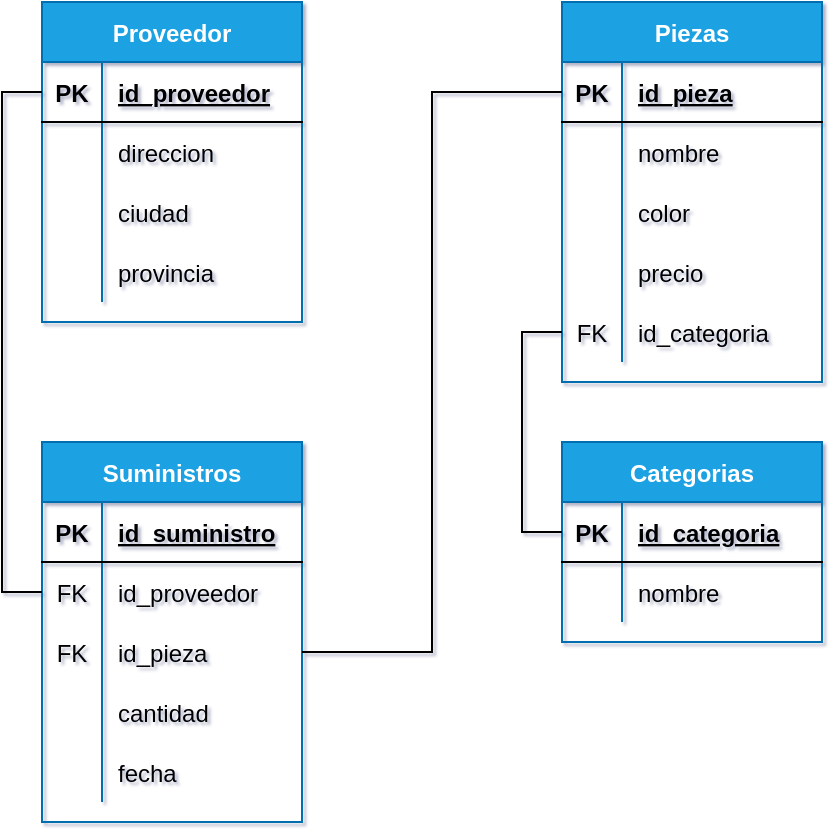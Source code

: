 <mxfile version="19.0.3" type="device"><diagram id="mYoBGANBqQZV4Bn7Cnv1" name="Página-1"><mxGraphModel dx="1422" dy="905" grid="1" gridSize="10" guides="1" tooltips="1" connect="1" arrows="1" fold="1" page="1" pageScale="1" pageWidth="827" pageHeight="1169" background="none" math="0" shadow="1"><root><mxCell id="0"/><mxCell id="1" parent="0"/><mxCell id="Da4u_jE0T2M1MApzpjb3-2" value="Proveedor" style="shape=table;startSize=30;container=1;collapsible=1;childLayout=tableLayout;fixedRows=1;rowLines=0;fontStyle=1;align=center;resizeLast=1;fillColor=#1ba1e2;fontColor=#ffffff;strokeColor=#006EAF;" vertex="1" parent="1"><mxGeometry x="260" y="210" width="130" height="160" as="geometry"/></mxCell><mxCell id="Da4u_jE0T2M1MApzpjb3-3" value="" style="shape=tableRow;horizontal=0;startSize=0;swimlaneHead=0;swimlaneBody=0;fillColor=none;collapsible=0;dropTarget=0;points=[[0,0.5],[1,0.5]];portConstraint=eastwest;top=0;left=0;right=0;bottom=1;" vertex="1" parent="Da4u_jE0T2M1MApzpjb3-2"><mxGeometry y="30" width="130" height="30" as="geometry"/></mxCell><mxCell id="Da4u_jE0T2M1MApzpjb3-4" value="PK" style="shape=partialRectangle;connectable=0;fillColor=none;top=0;left=0;bottom=0;right=0;fontStyle=1;overflow=hidden;" vertex="1" parent="Da4u_jE0T2M1MApzpjb3-3"><mxGeometry width="30" height="30" as="geometry"><mxRectangle width="30" height="30" as="alternateBounds"/></mxGeometry></mxCell><mxCell id="Da4u_jE0T2M1MApzpjb3-5" value="id_proveedor" style="shape=partialRectangle;connectable=0;fillColor=none;top=0;left=0;bottom=0;right=0;align=left;spacingLeft=6;fontStyle=5;overflow=hidden;" vertex="1" parent="Da4u_jE0T2M1MApzpjb3-3"><mxGeometry x="30" width="100" height="30" as="geometry"><mxRectangle width="100" height="30" as="alternateBounds"/></mxGeometry></mxCell><mxCell id="Da4u_jE0T2M1MApzpjb3-6" value="" style="shape=tableRow;horizontal=0;startSize=0;swimlaneHead=0;swimlaneBody=0;fillColor=none;collapsible=0;dropTarget=0;points=[[0,0.5],[1,0.5]];portConstraint=eastwest;top=0;left=0;right=0;bottom=0;" vertex="1" parent="Da4u_jE0T2M1MApzpjb3-2"><mxGeometry y="60" width="130" height="30" as="geometry"/></mxCell><mxCell id="Da4u_jE0T2M1MApzpjb3-7" value="" style="shape=partialRectangle;connectable=0;fillColor=none;top=0;left=0;bottom=0;right=0;editable=1;overflow=hidden;" vertex="1" parent="Da4u_jE0T2M1MApzpjb3-6"><mxGeometry width="30" height="30" as="geometry"><mxRectangle width="30" height="30" as="alternateBounds"/></mxGeometry></mxCell><mxCell id="Da4u_jE0T2M1MApzpjb3-8" value="direccion" style="shape=partialRectangle;connectable=0;fillColor=none;top=0;left=0;bottom=0;right=0;align=left;spacingLeft=6;overflow=hidden;" vertex="1" parent="Da4u_jE0T2M1MApzpjb3-6"><mxGeometry x="30" width="100" height="30" as="geometry"><mxRectangle width="100" height="30" as="alternateBounds"/></mxGeometry></mxCell><mxCell id="Da4u_jE0T2M1MApzpjb3-9" value="" style="shape=tableRow;horizontal=0;startSize=0;swimlaneHead=0;swimlaneBody=0;fillColor=none;collapsible=0;dropTarget=0;points=[[0,0.5],[1,0.5]];portConstraint=eastwest;top=0;left=0;right=0;bottom=0;" vertex="1" parent="Da4u_jE0T2M1MApzpjb3-2"><mxGeometry y="90" width="130" height="30" as="geometry"/></mxCell><mxCell id="Da4u_jE0T2M1MApzpjb3-10" value="" style="shape=partialRectangle;connectable=0;fillColor=none;top=0;left=0;bottom=0;right=0;editable=1;overflow=hidden;" vertex="1" parent="Da4u_jE0T2M1MApzpjb3-9"><mxGeometry width="30" height="30" as="geometry"><mxRectangle width="30" height="30" as="alternateBounds"/></mxGeometry></mxCell><mxCell id="Da4u_jE0T2M1MApzpjb3-11" value="ciudad" style="shape=partialRectangle;connectable=0;fillColor=none;top=0;left=0;bottom=0;right=0;align=left;spacingLeft=6;overflow=hidden;" vertex="1" parent="Da4u_jE0T2M1MApzpjb3-9"><mxGeometry x="30" width="100" height="30" as="geometry"><mxRectangle width="100" height="30" as="alternateBounds"/></mxGeometry></mxCell><mxCell id="Da4u_jE0T2M1MApzpjb3-12" value="" style="shape=tableRow;horizontal=0;startSize=0;swimlaneHead=0;swimlaneBody=0;fillColor=none;collapsible=0;dropTarget=0;points=[[0,0.5],[1,0.5]];portConstraint=eastwest;top=0;left=0;right=0;bottom=0;" vertex="1" parent="Da4u_jE0T2M1MApzpjb3-2"><mxGeometry y="120" width="130" height="30" as="geometry"/></mxCell><mxCell id="Da4u_jE0T2M1MApzpjb3-13" value="" style="shape=partialRectangle;connectable=0;fillColor=none;top=0;left=0;bottom=0;right=0;editable=1;overflow=hidden;" vertex="1" parent="Da4u_jE0T2M1MApzpjb3-12"><mxGeometry width="30" height="30" as="geometry"><mxRectangle width="30" height="30" as="alternateBounds"/></mxGeometry></mxCell><mxCell id="Da4u_jE0T2M1MApzpjb3-14" value="provincia" style="shape=partialRectangle;connectable=0;fillColor=none;top=0;left=0;bottom=0;right=0;align=left;spacingLeft=6;overflow=hidden;" vertex="1" parent="Da4u_jE0T2M1MApzpjb3-12"><mxGeometry x="30" width="100" height="30" as="geometry"><mxRectangle width="100" height="30" as="alternateBounds"/></mxGeometry></mxCell><mxCell id="Da4u_jE0T2M1MApzpjb3-15" value="Suministros" style="shape=table;startSize=30;container=1;collapsible=1;childLayout=tableLayout;fixedRows=1;rowLines=0;fontStyle=1;align=center;resizeLast=1;fillColor=#1ba1e2;fontColor=#ffffff;strokeColor=#006EAF;" vertex="1" parent="1"><mxGeometry x="260" y="430" width="130" height="190" as="geometry"/></mxCell><mxCell id="Da4u_jE0T2M1MApzpjb3-16" value="" style="shape=tableRow;horizontal=0;startSize=0;swimlaneHead=0;swimlaneBody=0;fillColor=none;collapsible=0;dropTarget=0;points=[[0,0.5],[1,0.5]];portConstraint=eastwest;top=0;left=0;right=0;bottom=1;" vertex="1" parent="Da4u_jE0T2M1MApzpjb3-15"><mxGeometry y="30" width="130" height="30" as="geometry"/></mxCell><mxCell id="Da4u_jE0T2M1MApzpjb3-17" value="PK" style="shape=partialRectangle;connectable=0;fillColor=none;top=0;left=0;bottom=0;right=0;fontStyle=1;overflow=hidden;" vertex="1" parent="Da4u_jE0T2M1MApzpjb3-16"><mxGeometry width="30" height="30" as="geometry"><mxRectangle width="30" height="30" as="alternateBounds"/></mxGeometry></mxCell><mxCell id="Da4u_jE0T2M1MApzpjb3-18" value="id_suministro" style="shape=partialRectangle;connectable=0;fillColor=none;top=0;left=0;bottom=0;right=0;align=left;spacingLeft=6;fontStyle=5;overflow=hidden;" vertex="1" parent="Da4u_jE0T2M1MApzpjb3-16"><mxGeometry x="30" width="100" height="30" as="geometry"><mxRectangle width="100" height="30" as="alternateBounds"/></mxGeometry></mxCell><mxCell id="Da4u_jE0T2M1MApzpjb3-19" value="" style="shape=tableRow;horizontal=0;startSize=0;swimlaneHead=0;swimlaneBody=0;fillColor=none;collapsible=0;dropTarget=0;points=[[0,0.5],[1,0.5]];portConstraint=eastwest;top=0;left=0;right=0;bottom=0;" vertex="1" parent="Da4u_jE0T2M1MApzpjb3-15"><mxGeometry y="60" width="130" height="30" as="geometry"/></mxCell><mxCell id="Da4u_jE0T2M1MApzpjb3-20" value="FK" style="shape=partialRectangle;connectable=0;fillColor=none;top=0;left=0;bottom=0;right=0;editable=1;overflow=hidden;" vertex="1" parent="Da4u_jE0T2M1MApzpjb3-19"><mxGeometry width="30" height="30" as="geometry"><mxRectangle width="30" height="30" as="alternateBounds"/></mxGeometry></mxCell><mxCell id="Da4u_jE0T2M1MApzpjb3-21" value="id_proveedor" style="shape=partialRectangle;connectable=0;fillColor=none;top=0;left=0;bottom=0;right=0;align=left;spacingLeft=6;overflow=hidden;" vertex="1" parent="Da4u_jE0T2M1MApzpjb3-19"><mxGeometry x="30" width="100" height="30" as="geometry"><mxRectangle width="100" height="30" as="alternateBounds"/></mxGeometry></mxCell><mxCell id="Da4u_jE0T2M1MApzpjb3-22" value="" style="shape=tableRow;horizontal=0;startSize=0;swimlaneHead=0;swimlaneBody=0;fillColor=none;collapsible=0;dropTarget=0;points=[[0,0.5],[1,0.5]];portConstraint=eastwest;top=0;left=0;right=0;bottom=0;" vertex="1" parent="Da4u_jE0T2M1MApzpjb3-15"><mxGeometry y="90" width="130" height="30" as="geometry"/></mxCell><mxCell id="Da4u_jE0T2M1MApzpjb3-23" value="FK" style="shape=partialRectangle;connectable=0;fillColor=none;top=0;left=0;bottom=0;right=0;editable=1;overflow=hidden;" vertex="1" parent="Da4u_jE0T2M1MApzpjb3-22"><mxGeometry width="30" height="30" as="geometry"><mxRectangle width="30" height="30" as="alternateBounds"/></mxGeometry></mxCell><mxCell id="Da4u_jE0T2M1MApzpjb3-24" value="id_pieza" style="shape=partialRectangle;connectable=0;fillColor=none;top=0;left=0;bottom=0;right=0;align=left;spacingLeft=6;overflow=hidden;" vertex="1" parent="Da4u_jE0T2M1MApzpjb3-22"><mxGeometry x="30" width="100" height="30" as="geometry"><mxRectangle width="100" height="30" as="alternateBounds"/></mxGeometry></mxCell><mxCell id="Da4u_jE0T2M1MApzpjb3-25" value="" style="shape=tableRow;horizontal=0;startSize=0;swimlaneHead=0;swimlaneBody=0;fillColor=none;collapsible=0;dropTarget=0;points=[[0,0.5],[1,0.5]];portConstraint=eastwest;top=0;left=0;right=0;bottom=0;" vertex="1" parent="Da4u_jE0T2M1MApzpjb3-15"><mxGeometry y="120" width="130" height="30" as="geometry"/></mxCell><mxCell id="Da4u_jE0T2M1MApzpjb3-26" value="" style="shape=partialRectangle;connectable=0;fillColor=none;top=0;left=0;bottom=0;right=0;editable=1;overflow=hidden;" vertex="1" parent="Da4u_jE0T2M1MApzpjb3-25"><mxGeometry width="30" height="30" as="geometry"><mxRectangle width="30" height="30" as="alternateBounds"/></mxGeometry></mxCell><mxCell id="Da4u_jE0T2M1MApzpjb3-27" value="cantidad" style="shape=partialRectangle;connectable=0;fillColor=none;top=0;left=0;bottom=0;right=0;align=left;spacingLeft=6;overflow=hidden;" vertex="1" parent="Da4u_jE0T2M1MApzpjb3-25"><mxGeometry x="30" width="100" height="30" as="geometry"><mxRectangle width="100" height="30" as="alternateBounds"/></mxGeometry></mxCell><mxCell id="Da4u_jE0T2M1MApzpjb3-54" value="" style="shape=tableRow;horizontal=0;startSize=0;swimlaneHead=0;swimlaneBody=0;fillColor=none;collapsible=0;dropTarget=0;points=[[0,0.5],[1,0.5]];portConstraint=eastwest;top=0;left=0;right=0;bottom=0;" vertex="1" parent="Da4u_jE0T2M1MApzpjb3-15"><mxGeometry y="150" width="130" height="30" as="geometry"/></mxCell><mxCell id="Da4u_jE0T2M1MApzpjb3-55" value="" style="shape=partialRectangle;connectable=0;fillColor=none;top=0;left=0;bottom=0;right=0;editable=1;overflow=hidden;" vertex="1" parent="Da4u_jE0T2M1MApzpjb3-54"><mxGeometry width="30" height="30" as="geometry"><mxRectangle width="30" height="30" as="alternateBounds"/></mxGeometry></mxCell><mxCell id="Da4u_jE0T2M1MApzpjb3-56" value="fecha" style="shape=partialRectangle;connectable=0;fillColor=none;top=0;left=0;bottom=0;right=0;align=left;spacingLeft=6;overflow=hidden;" vertex="1" parent="Da4u_jE0T2M1MApzpjb3-54"><mxGeometry x="30" width="100" height="30" as="geometry"><mxRectangle width="100" height="30" as="alternateBounds"/></mxGeometry></mxCell><mxCell id="Da4u_jE0T2M1MApzpjb3-28" value="Piezas" style="shape=table;startSize=30;container=1;collapsible=1;childLayout=tableLayout;fixedRows=1;rowLines=0;fontStyle=1;align=center;resizeLast=1;fillColor=#1ba1e2;fontColor=#ffffff;strokeColor=#006EAF;" vertex="1" parent="1"><mxGeometry x="520" y="210" width="130" height="190" as="geometry"/></mxCell><mxCell id="Da4u_jE0T2M1MApzpjb3-29" value="" style="shape=tableRow;horizontal=0;startSize=0;swimlaneHead=0;swimlaneBody=0;fillColor=none;collapsible=0;dropTarget=0;points=[[0,0.5],[1,0.5]];portConstraint=eastwest;top=0;left=0;right=0;bottom=1;" vertex="1" parent="Da4u_jE0T2M1MApzpjb3-28"><mxGeometry y="30" width="130" height="30" as="geometry"/></mxCell><mxCell id="Da4u_jE0T2M1MApzpjb3-30" value="PK" style="shape=partialRectangle;connectable=0;fillColor=none;top=0;left=0;bottom=0;right=0;fontStyle=1;overflow=hidden;" vertex="1" parent="Da4u_jE0T2M1MApzpjb3-29"><mxGeometry width="30" height="30" as="geometry"><mxRectangle width="30" height="30" as="alternateBounds"/></mxGeometry></mxCell><mxCell id="Da4u_jE0T2M1MApzpjb3-31" value="id_pieza" style="shape=partialRectangle;connectable=0;fillColor=none;top=0;left=0;bottom=0;right=0;align=left;spacingLeft=6;fontStyle=5;overflow=hidden;" vertex="1" parent="Da4u_jE0T2M1MApzpjb3-29"><mxGeometry x="30" width="100" height="30" as="geometry"><mxRectangle width="100" height="30" as="alternateBounds"/></mxGeometry></mxCell><mxCell id="Da4u_jE0T2M1MApzpjb3-32" value="" style="shape=tableRow;horizontal=0;startSize=0;swimlaneHead=0;swimlaneBody=0;fillColor=none;collapsible=0;dropTarget=0;points=[[0,0.5],[1,0.5]];portConstraint=eastwest;top=0;left=0;right=0;bottom=0;" vertex="1" parent="Da4u_jE0T2M1MApzpjb3-28"><mxGeometry y="60" width="130" height="30" as="geometry"/></mxCell><mxCell id="Da4u_jE0T2M1MApzpjb3-33" value="" style="shape=partialRectangle;connectable=0;fillColor=none;top=0;left=0;bottom=0;right=0;editable=1;overflow=hidden;" vertex="1" parent="Da4u_jE0T2M1MApzpjb3-32"><mxGeometry width="30" height="30" as="geometry"><mxRectangle width="30" height="30" as="alternateBounds"/></mxGeometry></mxCell><mxCell id="Da4u_jE0T2M1MApzpjb3-34" value="nombre" style="shape=partialRectangle;connectable=0;fillColor=none;top=0;left=0;bottom=0;right=0;align=left;spacingLeft=6;overflow=hidden;" vertex="1" parent="Da4u_jE0T2M1MApzpjb3-32"><mxGeometry x="30" width="100" height="30" as="geometry"><mxRectangle width="100" height="30" as="alternateBounds"/></mxGeometry></mxCell><mxCell id="Da4u_jE0T2M1MApzpjb3-35" value="" style="shape=tableRow;horizontal=0;startSize=0;swimlaneHead=0;swimlaneBody=0;fillColor=none;collapsible=0;dropTarget=0;points=[[0,0.5],[1,0.5]];portConstraint=eastwest;top=0;left=0;right=0;bottom=0;" vertex="1" parent="Da4u_jE0T2M1MApzpjb3-28"><mxGeometry y="90" width="130" height="30" as="geometry"/></mxCell><mxCell id="Da4u_jE0T2M1MApzpjb3-36" value="" style="shape=partialRectangle;connectable=0;fillColor=none;top=0;left=0;bottom=0;right=0;editable=1;overflow=hidden;" vertex="1" parent="Da4u_jE0T2M1MApzpjb3-35"><mxGeometry width="30" height="30" as="geometry"><mxRectangle width="30" height="30" as="alternateBounds"/></mxGeometry></mxCell><mxCell id="Da4u_jE0T2M1MApzpjb3-37" value="color" style="shape=partialRectangle;connectable=0;fillColor=none;top=0;left=0;bottom=0;right=0;align=left;spacingLeft=6;overflow=hidden;" vertex="1" parent="Da4u_jE0T2M1MApzpjb3-35"><mxGeometry x="30" width="100" height="30" as="geometry"><mxRectangle width="100" height="30" as="alternateBounds"/></mxGeometry></mxCell><mxCell id="Da4u_jE0T2M1MApzpjb3-38" value="" style="shape=tableRow;horizontal=0;startSize=0;swimlaneHead=0;swimlaneBody=0;fillColor=none;collapsible=0;dropTarget=0;points=[[0,0.5],[1,0.5]];portConstraint=eastwest;top=0;left=0;right=0;bottom=0;" vertex="1" parent="Da4u_jE0T2M1MApzpjb3-28"><mxGeometry y="120" width="130" height="30" as="geometry"/></mxCell><mxCell id="Da4u_jE0T2M1MApzpjb3-39" value="" style="shape=partialRectangle;connectable=0;fillColor=none;top=0;left=0;bottom=0;right=0;editable=1;overflow=hidden;" vertex="1" parent="Da4u_jE0T2M1MApzpjb3-38"><mxGeometry width="30" height="30" as="geometry"><mxRectangle width="30" height="30" as="alternateBounds"/></mxGeometry></mxCell><mxCell id="Da4u_jE0T2M1MApzpjb3-40" value="precio" style="shape=partialRectangle;connectable=0;fillColor=none;top=0;left=0;bottom=0;right=0;align=left;spacingLeft=6;overflow=hidden;" vertex="1" parent="Da4u_jE0T2M1MApzpjb3-38"><mxGeometry x="30" width="100" height="30" as="geometry"><mxRectangle width="100" height="30" as="alternateBounds"/></mxGeometry></mxCell><mxCell id="Da4u_jE0T2M1MApzpjb3-58" value="" style="shape=tableRow;horizontal=0;startSize=0;swimlaneHead=0;swimlaneBody=0;fillColor=none;collapsible=0;dropTarget=0;points=[[0,0.5],[1,0.5]];portConstraint=eastwest;top=0;left=0;right=0;bottom=0;" vertex="1" parent="Da4u_jE0T2M1MApzpjb3-28"><mxGeometry y="150" width="130" height="30" as="geometry"/></mxCell><mxCell id="Da4u_jE0T2M1MApzpjb3-59" value="FK" style="shape=partialRectangle;connectable=0;fillColor=none;top=0;left=0;bottom=0;right=0;editable=1;overflow=hidden;" vertex="1" parent="Da4u_jE0T2M1MApzpjb3-58"><mxGeometry width="30" height="30" as="geometry"><mxRectangle width="30" height="30" as="alternateBounds"/></mxGeometry></mxCell><mxCell id="Da4u_jE0T2M1MApzpjb3-60" value="id_categoria" style="shape=partialRectangle;connectable=0;fillColor=none;top=0;left=0;bottom=0;right=0;align=left;spacingLeft=6;overflow=hidden;" vertex="1" parent="Da4u_jE0T2M1MApzpjb3-58"><mxGeometry x="30" width="100" height="30" as="geometry"><mxRectangle width="100" height="30" as="alternateBounds"/></mxGeometry></mxCell><mxCell id="Da4u_jE0T2M1MApzpjb3-41" value="Categorias" style="shape=table;startSize=30;container=1;collapsible=1;childLayout=tableLayout;fixedRows=1;rowLines=0;fontStyle=1;align=center;resizeLast=1;fillColor=#1ba1e2;fontColor=#ffffff;strokeColor=#006EAF;" vertex="1" parent="1"><mxGeometry x="520" y="430" width="130" height="100" as="geometry"/></mxCell><mxCell id="Da4u_jE0T2M1MApzpjb3-42" value="" style="shape=tableRow;horizontal=0;startSize=0;swimlaneHead=0;swimlaneBody=0;fillColor=none;collapsible=0;dropTarget=0;points=[[0,0.5],[1,0.5]];portConstraint=eastwest;top=0;left=0;right=0;bottom=1;" vertex="1" parent="Da4u_jE0T2M1MApzpjb3-41"><mxGeometry y="30" width="130" height="30" as="geometry"/></mxCell><mxCell id="Da4u_jE0T2M1MApzpjb3-43" value="PK" style="shape=partialRectangle;connectable=0;fillColor=none;top=0;left=0;bottom=0;right=0;fontStyle=1;overflow=hidden;" vertex="1" parent="Da4u_jE0T2M1MApzpjb3-42"><mxGeometry width="30" height="30" as="geometry"><mxRectangle width="30" height="30" as="alternateBounds"/></mxGeometry></mxCell><mxCell id="Da4u_jE0T2M1MApzpjb3-44" value="id_categoria" style="shape=partialRectangle;connectable=0;fillColor=none;top=0;left=0;bottom=0;right=0;align=left;spacingLeft=6;fontStyle=5;overflow=hidden;" vertex="1" parent="Da4u_jE0T2M1MApzpjb3-42"><mxGeometry x="30" width="100" height="30" as="geometry"><mxRectangle width="100" height="30" as="alternateBounds"/></mxGeometry></mxCell><mxCell id="Da4u_jE0T2M1MApzpjb3-45" value="" style="shape=tableRow;horizontal=0;startSize=0;swimlaneHead=0;swimlaneBody=0;fillColor=none;collapsible=0;dropTarget=0;points=[[0,0.5],[1,0.5]];portConstraint=eastwest;top=0;left=0;right=0;bottom=0;" vertex="1" parent="Da4u_jE0T2M1MApzpjb3-41"><mxGeometry y="60" width="130" height="30" as="geometry"/></mxCell><mxCell id="Da4u_jE0T2M1MApzpjb3-46" value="" style="shape=partialRectangle;connectable=0;fillColor=none;top=0;left=0;bottom=0;right=0;editable=1;overflow=hidden;" vertex="1" parent="Da4u_jE0T2M1MApzpjb3-45"><mxGeometry width="30" height="30" as="geometry"><mxRectangle width="30" height="30" as="alternateBounds"/></mxGeometry></mxCell><mxCell id="Da4u_jE0T2M1MApzpjb3-47" value="nombre" style="shape=partialRectangle;connectable=0;fillColor=none;top=0;left=0;bottom=0;right=0;align=left;spacingLeft=6;overflow=hidden;" vertex="1" parent="Da4u_jE0T2M1MApzpjb3-45"><mxGeometry x="30" width="100" height="30" as="geometry"><mxRectangle width="100" height="30" as="alternateBounds"/></mxGeometry></mxCell><mxCell id="Da4u_jE0T2M1MApzpjb3-61" style="edgeStyle=orthogonalEdgeStyle;rounded=0;orthogonalLoop=1;jettySize=auto;html=1;exitX=0;exitY=0.5;exitDx=0;exitDy=0;entryX=0;entryY=0.5;entryDx=0;entryDy=0;endArrow=none;endFill=0;" edge="1" parent="1" source="Da4u_jE0T2M1MApzpjb3-3" target="Da4u_jE0T2M1MApzpjb3-19"><mxGeometry relative="1" as="geometry"/></mxCell><mxCell id="Da4u_jE0T2M1MApzpjb3-62" style="edgeStyle=orthogonalEdgeStyle;rounded=0;orthogonalLoop=1;jettySize=auto;html=1;exitX=1;exitY=0.5;exitDx=0;exitDy=0;entryX=0;entryY=0.5;entryDx=0;entryDy=0;endArrow=none;endFill=0;" edge="1" parent="1" source="Da4u_jE0T2M1MApzpjb3-22" target="Da4u_jE0T2M1MApzpjb3-29"><mxGeometry relative="1" as="geometry"/></mxCell><mxCell id="Da4u_jE0T2M1MApzpjb3-63" style="edgeStyle=orthogonalEdgeStyle;rounded=0;orthogonalLoop=1;jettySize=auto;html=1;exitX=0;exitY=0.5;exitDx=0;exitDy=0;entryX=0;entryY=0.5;entryDx=0;entryDy=0;endArrow=none;endFill=0;" edge="1" parent="1" source="Da4u_jE0T2M1MApzpjb3-58" target="Da4u_jE0T2M1MApzpjb3-42"><mxGeometry relative="1" as="geometry"/></mxCell></root></mxGraphModel></diagram></mxfile>
